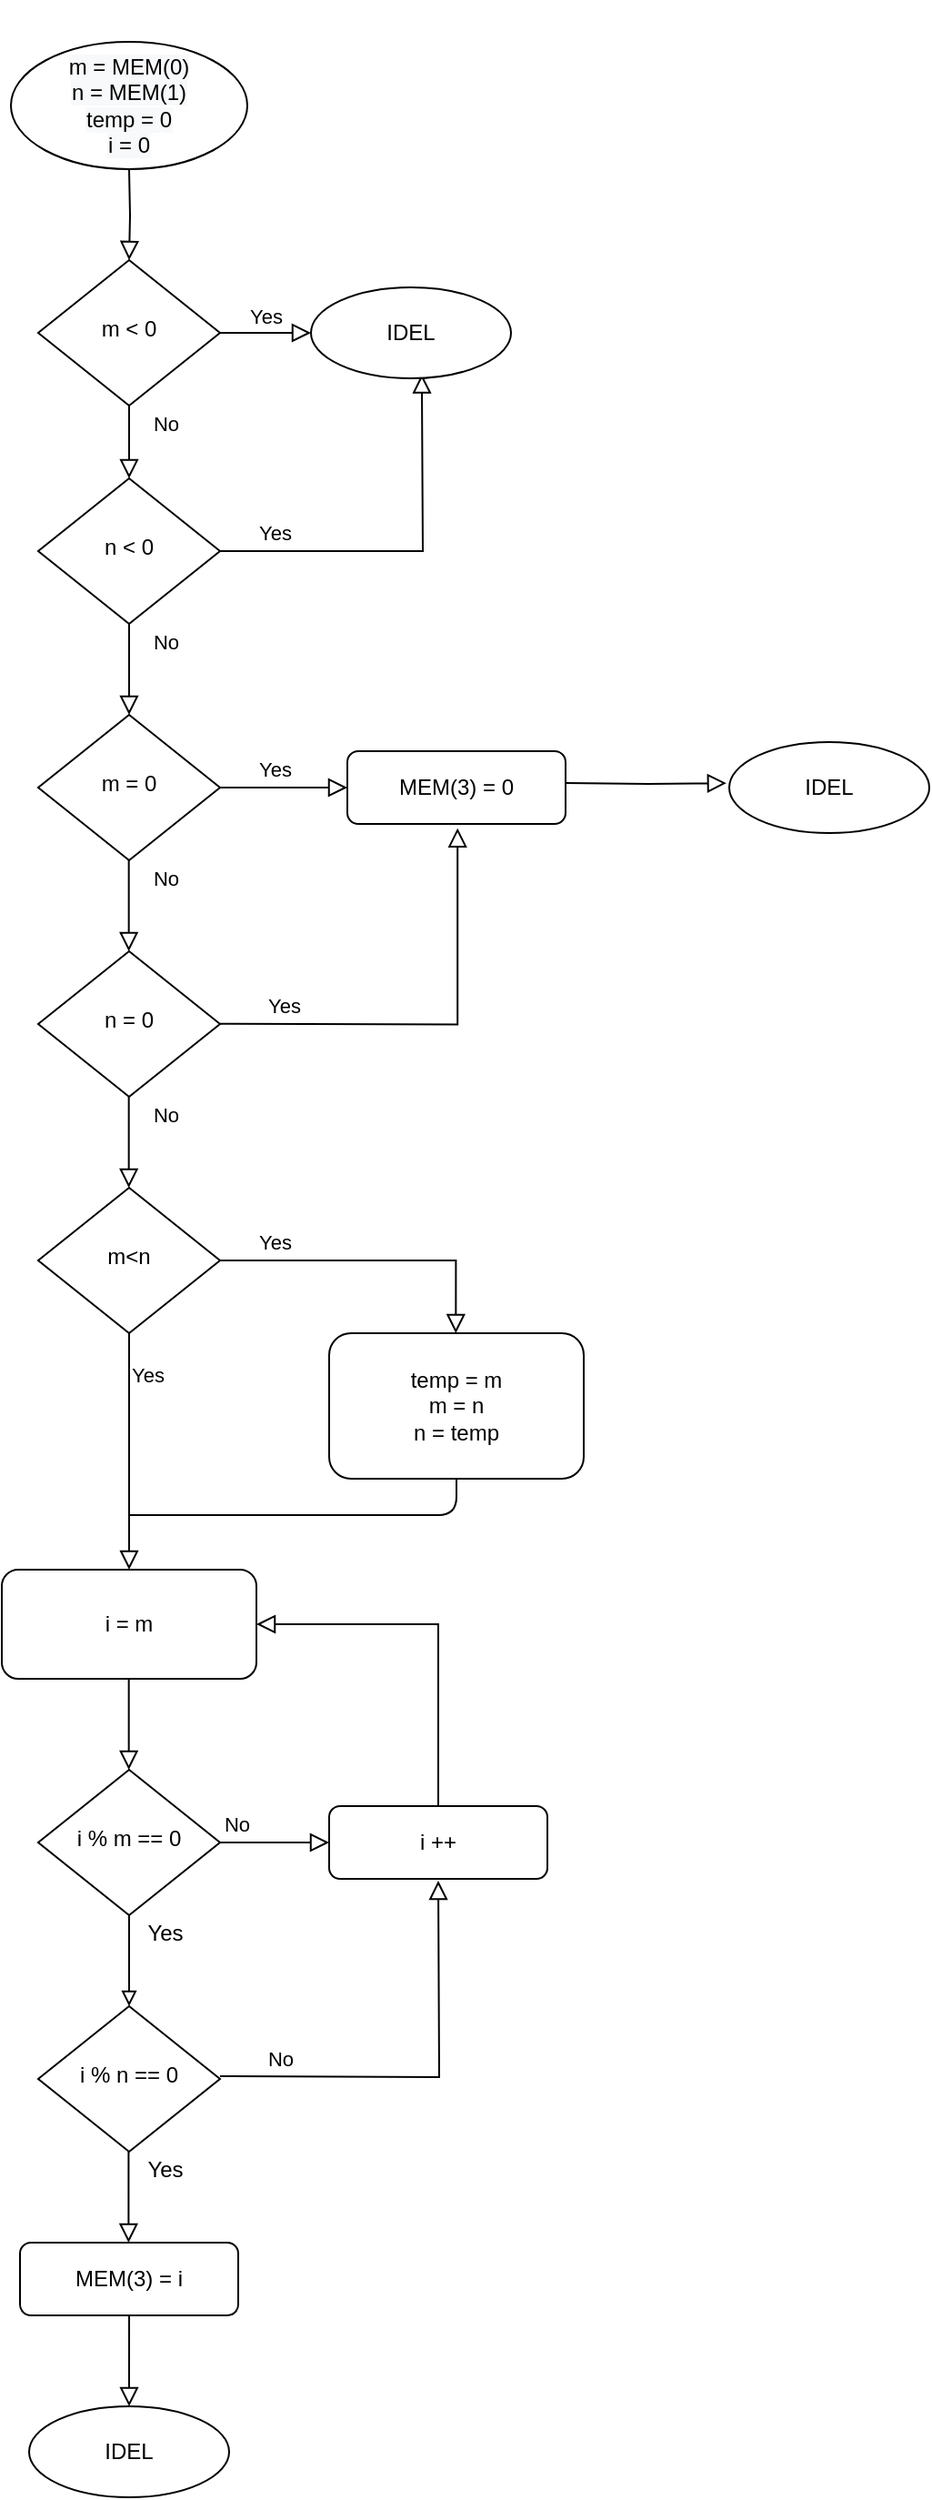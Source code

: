 <mxfile version="14.9.6" type="device"><diagram id="C5RBs43oDa-KdzZeNtuy" name="Page-1"><mxGraphModel dx="1766" dy="979" grid="1" gridSize="10" guides="1" tooltips="1" connect="1" arrows="1" fold="1" page="1" pageScale="1" pageWidth="827" pageHeight="1169" math="0" shadow="0"><root><mxCell id="WIyWlLk6GJQsqaUBKTNV-0"/><mxCell id="WIyWlLk6GJQsqaUBKTNV-1" parent="WIyWlLk6GJQsqaUBKTNV-0"/><mxCell id="WIyWlLk6GJQsqaUBKTNV-2" value="" style="rounded=0;html=1;jettySize=auto;orthogonalLoop=1;fontSize=11;endArrow=block;endFill=0;endSize=8;strokeWidth=1;shadow=0;labelBackgroundColor=none;edgeStyle=orthogonalEdgeStyle;" parent="WIyWlLk6GJQsqaUBKTNV-1" target="WIyWlLk6GJQsqaUBKTNV-6" edge="1"><mxGeometry relative="1" as="geometry"><mxPoint x="220" y="120" as="sourcePoint"/></mxGeometry></mxCell><mxCell id="WIyWlLk6GJQsqaUBKTNV-4" value="No" style="rounded=0;html=1;jettySize=auto;orthogonalLoop=1;fontSize=11;endArrow=block;endFill=0;endSize=8;strokeWidth=1;shadow=0;labelBackgroundColor=none;edgeStyle=orthogonalEdgeStyle;" parent="WIyWlLk6GJQsqaUBKTNV-1" source="WIyWlLk6GJQsqaUBKTNV-6" target="WIyWlLk6GJQsqaUBKTNV-10" edge="1"><mxGeometry x="-0.5" y="20" relative="1" as="geometry"><mxPoint as="offset"/></mxGeometry></mxCell><mxCell id="WIyWlLk6GJQsqaUBKTNV-5" value="Yes" style="edgeStyle=orthogonalEdgeStyle;rounded=0;html=1;jettySize=auto;orthogonalLoop=1;fontSize=11;endArrow=block;endFill=0;endSize=8;strokeWidth=1;shadow=0;labelBackgroundColor=none;" parent="WIyWlLk6GJQsqaUBKTNV-1" source="WIyWlLk6GJQsqaUBKTNV-6" edge="1"><mxGeometry y="10" relative="1" as="geometry"><mxPoint as="offset"/><mxPoint x="320" y="210" as="targetPoint"/></mxGeometry></mxCell><mxCell id="WIyWlLk6GJQsqaUBKTNV-6" value="m &amp;lt; 0" style="rhombus;whiteSpace=wrap;html=1;shadow=0;fontFamily=Helvetica;fontSize=12;align=center;strokeWidth=1;spacing=6;spacingTop=-4;" parent="WIyWlLk6GJQsqaUBKTNV-1" vertex="1"><mxGeometry x="170" y="170" width="100" height="80" as="geometry"/></mxCell><mxCell id="WIyWlLk6GJQsqaUBKTNV-8" value="No" style="rounded=0;html=1;jettySize=auto;orthogonalLoop=1;fontSize=11;endArrow=block;endFill=0;endSize=8;strokeWidth=1;shadow=0;labelBackgroundColor=none;edgeStyle=orthogonalEdgeStyle;" parent="WIyWlLk6GJQsqaUBKTNV-1" source="WIyWlLk6GJQsqaUBKTNV-10" edge="1"><mxGeometry x="-0.6" y="20" relative="1" as="geometry"><mxPoint as="offset"/><mxPoint x="220" y="420" as="targetPoint"/></mxGeometry></mxCell><mxCell id="WIyWlLk6GJQsqaUBKTNV-9" value="Yes" style="edgeStyle=orthogonalEdgeStyle;rounded=0;html=1;jettySize=auto;orthogonalLoop=1;fontSize=11;endArrow=block;endFill=0;endSize=8;strokeWidth=1;shadow=0;labelBackgroundColor=none;entryX=0.508;entryY=1.069;entryDx=0;entryDy=0;entryPerimeter=0;" parent="WIyWlLk6GJQsqaUBKTNV-1" source="WIyWlLk6GJQsqaUBKTNV-10" edge="1"><mxGeometry x="-0.712" y="10" relative="1" as="geometry"><mxPoint as="offset"/><mxPoint x="380.96" y="232.76" as="targetPoint"/></mxGeometry></mxCell><mxCell id="WIyWlLk6GJQsqaUBKTNV-10" value="n &amp;lt; 0" style="rhombus;whiteSpace=wrap;html=1;shadow=0;fontFamily=Helvetica;fontSize=12;align=center;strokeWidth=1;spacing=6;spacingTop=-4;" parent="WIyWlLk6GJQsqaUBKTNV-1" vertex="1"><mxGeometry x="170" y="290" width="100" height="80" as="geometry"/></mxCell><mxCell id="fnrGszW_w-Xiboz3VFIv-1" value="m = 0" style="rhombus;whiteSpace=wrap;html=1;shadow=0;fontFamily=Helvetica;fontSize=12;align=center;strokeWidth=1;spacing=6;spacingTop=-4;" vertex="1" parent="WIyWlLk6GJQsqaUBKTNV-1"><mxGeometry x="170" y="420" width="100" height="80" as="geometry"/></mxCell><mxCell id="fnrGszW_w-Xiboz3VFIv-2" value="n = 0" style="rhombus;whiteSpace=wrap;html=1;shadow=0;fontFamily=Helvetica;fontSize=12;align=center;strokeWidth=1;spacing=6;spacingTop=-4;" vertex="1" parent="WIyWlLk6GJQsqaUBKTNV-1"><mxGeometry x="170" y="550" width="100" height="80" as="geometry"/></mxCell><mxCell id="fnrGszW_w-Xiboz3VFIv-4" value="No" style="rounded=0;html=1;jettySize=auto;orthogonalLoop=1;fontSize=11;endArrow=block;endFill=0;endSize=8;strokeWidth=1;shadow=0;labelBackgroundColor=none;edgeStyle=orthogonalEdgeStyle;" edge="1" parent="WIyWlLk6GJQsqaUBKTNV-1"><mxGeometry x="-0.6" y="20" relative="1" as="geometry"><mxPoint as="offset"/><mxPoint x="219.83" y="500" as="sourcePoint"/><mxPoint x="219.83" y="550" as="targetPoint"/></mxGeometry></mxCell><mxCell id="fnrGszW_w-Xiboz3VFIv-5" value="MEM(3) = 0" style="rounded=1;whiteSpace=wrap;html=1;fontSize=12;glass=0;strokeWidth=1;shadow=0;" vertex="1" parent="WIyWlLk6GJQsqaUBKTNV-1"><mxGeometry x="340" y="440" width="120" height="40" as="geometry"/></mxCell><mxCell id="fnrGszW_w-Xiboz3VFIv-6" value="Yes" style="edgeStyle=orthogonalEdgeStyle;rounded=0;html=1;jettySize=auto;orthogonalLoop=1;fontSize=11;endArrow=block;endFill=0;endSize=8;strokeWidth=1;shadow=0;labelBackgroundColor=none;exitX=1;exitY=0.5;exitDx=0;exitDy=0;" edge="1" parent="WIyWlLk6GJQsqaUBKTNV-1" source="fnrGszW_w-Xiboz3VFIv-1"><mxGeometry x="-0.143" y="10" relative="1" as="geometry"><mxPoint as="offset"/><mxPoint x="290" y="407.24" as="sourcePoint"/><mxPoint x="340" y="460" as="targetPoint"/></mxGeometry></mxCell><mxCell id="fnrGszW_w-Xiboz3VFIv-7" value="Yes" style="edgeStyle=orthogonalEdgeStyle;rounded=0;html=1;jettySize=auto;orthogonalLoop=1;fontSize=11;endArrow=block;endFill=0;endSize=8;strokeWidth=1;shadow=0;labelBackgroundColor=none;exitX=1;exitY=0.5;exitDx=0;exitDy=0;entryX=0.505;entryY=1.058;entryDx=0;entryDy=0;entryPerimeter=0;" edge="1" parent="WIyWlLk6GJQsqaUBKTNV-1" target="fnrGszW_w-Xiboz3VFIv-5"><mxGeometry x="-0.712" y="10" relative="1" as="geometry"><mxPoint as="offset"/><mxPoint x="270" y="589.83" as="sourcePoint"/><mxPoint x="340" y="589.83" as="targetPoint"/></mxGeometry></mxCell><mxCell id="fnrGszW_w-Xiboz3VFIv-8" value="m&amp;lt;n" style="rhombus;whiteSpace=wrap;html=1;shadow=0;fontFamily=Helvetica;fontSize=12;align=center;strokeWidth=1;spacing=6;spacingTop=-4;" vertex="1" parent="WIyWlLk6GJQsqaUBKTNV-1"><mxGeometry x="170" y="680" width="100" height="80" as="geometry"/></mxCell><mxCell id="fnrGszW_w-Xiboz3VFIv-9" value="No" style="rounded=0;html=1;jettySize=auto;orthogonalLoop=1;fontSize=11;endArrow=block;endFill=0;endSize=8;strokeWidth=1;shadow=0;labelBackgroundColor=none;edgeStyle=orthogonalEdgeStyle;" edge="1" parent="WIyWlLk6GJQsqaUBKTNV-1"><mxGeometry x="-0.6" y="20" relative="1" as="geometry"><mxPoint as="offset"/><mxPoint x="219.83" y="630" as="sourcePoint"/><mxPoint x="219.83" y="680" as="targetPoint"/></mxGeometry></mxCell><mxCell id="fnrGszW_w-Xiboz3VFIv-11" value="temp = m&lt;br&gt;m = n&lt;br&gt;n = temp" style="rounded=1;whiteSpace=wrap;html=1;fontSize=12;glass=0;strokeWidth=1;shadow=0;" vertex="1" parent="WIyWlLk6GJQsqaUBKTNV-1"><mxGeometry x="330" y="760" width="140" height="80" as="geometry"/></mxCell><mxCell id="fnrGszW_w-Xiboz3VFIv-14" value="&#10;&#10;&lt;span style=&quot;color: rgb(0, 0, 0); font-family: helvetica; font-size: 12px; font-style: normal; font-weight: 400; letter-spacing: normal; text-align: center; text-indent: 0px; text-transform: none; word-spacing: 0px; background-color: rgb(248, 249, 250);&quot;&gt;m = MEM(0)&lt;/span&gt;&lt;br style=&quot;color: rgb(0, 0, 0); font-family: helvetica; font-size: 12px; font-style: normal; font-weight: 400; letter-spacing: normal; text-align: center; text-indent: 0px; text-transform: none; word-spacing: 0px; background-color: rgb(248, 249, 250);&quot;&gt;&lt;span style=&quot;color: rgb(0, 0, 0); font-family: helvetica; font-size: 12px; font-style: normal; font-weight: 400; letter-spacing: normal; text-align: center; text-indent: 0px; text-transform: none; word-spacing: 0px; background-color: rgb(248, 249, 250);&quot;&gt;n = MEM(1)&lt;/span&gt;&lt;br style=&quot;color: rgb(0, 0, 0); font-family: helvetica; font-size: 12px; font-style: normal; font-weight: 400; letter-spacing: normal; text-align: center; text-indent: 0px; text-transform: none; word-spacing: 0px; background-color: rgb(248, 249, 250);&quot;&gt;&lt;span style=&quot;color: rgb(0, 0, 0); font-family: helvetica; font-size: 12px; font-style: normal; font-weight: 400; letter-spacing: normal; text-align: center; text-indent: 0px; text-transform: none; word-spacing: 0px; background-color: rgb(248, 249, 250);&quot;&gt;temp = 0&lt;/span&gt;&lt;br style=&quot;color: rgb(0, 0, 0); font-family: helvetica; font-size: 12px; font-style: normal; font-weight: 400; letter-spacing: normal; text-align: center; text-indent: 0px; text-transform: none; word-spacing: 0px; background-color: rgb(248, 249, 250);&quot;&gt;&lt;span style=&quot;color: rgb(0, 0, 0); font-family: helvetica; font-size: 12px; font-style: normal; font-weight: 400; letter-spacing: normal; text-align: center; text-indent: 0px; text-transform: none; word-spacing: 0px; background-color: rgb(248, 249, 250);&quot;&gt;i = 0&lt;/span&gt;&#10;&#10;" style="strokeWidth=1;html=1;shape=mxgraph.flowchart.start_1;whiteSpace=wrap;" vertex="1" parent="WIyWlLk6GJQsqaUBKTNV-1"><mxGeometry x="155" y="50" width="130" height="70" as="geometry"/></mxCell><mxCell id="fnrGszW_w-Xiboz3VFIv-16" value="Yes" style="rounded=0;html=1;jettySize=auto;orthogonalLoop=1;fontSize=11;endArrow=block;endFill=0;endSize=8;strokeWidth=1;shadow=0;labelBackgroundColor=none;edgeStyle=orthogonalEdgeStyle;exitX=1;exitY=0.5;exitDx=0;exitDy=0;" edge="1" parent="WIyWlLk6GJQsqaUBKTNV-1" source="fnrGszW_w-Xiboz3VFIv-8"><mxGeometry x="-0.646" y="10" relative="1" as="geometry"><mxPoint as="offset"/><mxPoint x="399.66" y="710.0" as="sourcePoint"/><mxPoint x="399.66" y="760.0" as="targetPoint"/><Array as="points"><mxPoint x="400" y="720"/></Array></mxGeometry></mxCell><mxCell id="fnrGszW_w-Xiboz3VFIv-17" value="i = m" style="rounded=1;whiteSpace=wrap;html=1;fontSize=12;glass=0;strokeWidth=1;shadow=0;" vertex="1" parent="WIyWlLk6GJQsqaUBKTNV-1"><mxGeometry x="150" y="890" width="140" height="60" as="geometry"/></mxCell><mxCell id="fnrGszW_w-Xiboz3VFIv-18" value="Yes" style="rounded=0;html=1;jettySize=auto;orthogonalLoop=1;fontSize=11;endArrow=block;endFill=0;endSize=8;strokeWidth=1;shadow=0;labelBackgroundColor=none;edgeStyle=orthogonalEdgeStyle;exitX=1;exitY=0.5;exitDx=0;exitDy=0;entryX=0.5;entryY=0;entryDx=0;entryDy=0;" edge="1" parent="WIyWlLk6GJQsqaUBKTNV-1" target="fnrGszW_w-Xiboz3VFIv-17"><mxGeometry x="-0.646" y="10" relative="1" as="geometry"><mxPoint as="offset"/><mxPoint x="220" y="760" as="sourcePoint"/><mxPoint x="260" y="850" as="targetPoint"/><Array as="points"><mxPoint x="220" y="890"/></Array></mxGeometry></mxCell><mxCell id="fnrGszW_w-Xiboz3VFIv-21" value="" style="endArrow=none;html=1;entryX=0.5;entryY=1;entryDx=0;entryDy=0;" edge="1" parent="WIyWlLk6GJQsqaUBKTNV-1" target="fnrGszW_w-Xiboz3VFIv-11"><mxGeometry width="50" height="50" relative="1" as="geometry"><mxPoint x="220" y="860" as="sourcePoint"/><mxPoint x="240" y="790" as="targetPoint"/><Array as="points"><mxPoint x="400" y="860"/></Array></mxGeometry></mxCell><mxCell id="fnrGszW_w-Xiboz3VFIv-33" value="" style="edgeStyle=orthogonalEdgeStyle;rounded=0;orthogonalLoop=1;jettySize=auto;html=1;endArrow=block;endFill=0;" edge="1" parent="WIyWlLk6GJQsqaUBKTNV-1" source="fnrGszW_w-Xiboz3VFIv-22" target="fnrGszW_w-Xiboz3VFIv-27"><mxGeometry relative="1" as="geometry"/></mxCell><mxCell id="fnrGszW_w-Xiboz3VFIv-22" value="i % m == 0" style="rhombus;whiteSpace=wrap;html=1;shadow=0;fontFamily=Helvetica;fontSize=12;align=center;strokeWidth=1;spacing=6;spacingTop=-4;" vertex="1" parent="WIyWlLk6GJQsqaUBKTNV-1"><mxGeometry x="170" y="1000" width="100" height="80" as="geometry"/></mxCell><mxCell id="fnrGszW_w-Xiboz3VFIv-23" value="" style="rounded=0;html=1;jettySize=auto;orthogonalLoop=1;fontSize=11;endArrow=block;endFill=0;endSize=8;strokeWidth=1;shadow=0;labelBackgroundColor=none;edgeStyle=orthogonalEdgeStyle;" edge="1" parent="WIyWlLk6GJQsqaUBKTNV-1"><mxGeometry x="-0.6" y="20" relative="1" as="geometry"><mxPoint as="offset"/><mxPoint x="219.83" y="950" as="sourcePoint"/><mxPoint x="219.83" y="1000" as="targetPoint"/></mxGeometry></mxCell><mxCell id="fnrGszW_w-Xiboz3VFIv-27" value="i % n == 0" style="rhombus;whiteSpace=wrap;html=1;shadow=0;fontFamily=Helvetica;fontSize=12;align=center;strokeWidth=1;spacing=6;spacingTop=-4;" vertex="1" parent="WIyWlLk6GJQsqaUBKTNV-1"><mxGeometry x="170" y="1130" width="100" height="80" as="geometry"/></mxCell><mxCell id="fnrGszW_w-Xiboz3VFIv-28" value="MEM(3) = i" style="rounded=1;whiteSpace=wrap;html=1;fontSize=12;glass=0;strokeWidth=1;shadow=0;" vertex="1" parent="WIyWlLk6GJQsqaUBKTNV-1"><mxGeometry x="160" y="1260" width="120" height="40" as="geometry"/></mxCell><mxCell id="fnrGszW_w-Xiboz3VFIv-29" value="" style="rounded=0;html=1;jettySize=auto;orthogonalLoop=1;fontSize=11;endArrow=block;endFill=0;endSize=8;strokeWidth=1;shadow=0;labelBackgroundColor=none;edgeStyle=orthogonalEdgeStyle;" edge="1" parent="WIyWlLk6GJQsqaUBKTNV-1"><mxGeometry x="-0.6" y="20" relative="1" as="geometry"><mxPoint as="offset"/><mxPoint x="219.71" y="1210" as="sourcePoint"/><mxPoint x="219.71" y="1260" as="targetPoint"/><Array as="points"><mxPoint x="219.94" y="1250"/><mxPoint x="219.94" y="1250"/></Array></mxGeometry></mxCell><mxCell id="fnrGszW_w-Xiboz3VFIv-31" value="i ++" style="rounded=1;whiteSpace=wrap;html=1;fontSize=12;glass=0;strokeWidth=1;shadow=0;" vertex="1" parent="WIyWlLk6GJQsqaUBKTNV-1"><mxGeometry x="330" y="1020" width="120" height="40" as="geometry"/></mxCell><mxCell id="fnrGszW_w-Xiboz3VFIv-34" value="Yes" style="text;html=1;strokeColor=none;fillColor=none;align=center;verticalAlign=middle;whiteSpace=wrap;rounded=0;" vertex="1" parent="WIyWlLk6GJQsqaUBKTNV-1"><mxGeometry x="220" y="1080" width="40" height="20" as="geometry"/></mxCell><mxCell id="fnrGszW_w-Xiboz3VFIv-35" value="Yes" style="text;html=1;strokeColor=none;fillColor=none;align=center;verticalAlign=middle;whiteSpace=wrap;rounded=0;" vertex="1" parent="WIyWlLk6GJQsqaUBKTNV-1"><mxGeometry x="220" y="1210" width="40" height="20" as="geometry"/></mxCell><mxCell id="fnrGszW_w-Xiboz3VFIv-36" value="No" style="edgeStyle=orthogonalEdgeStyle;rounded=0;html=1;jettySize=auto;orthogonalLoop=1;fontSize=11;endArrow=block;endFill=0;endSize=8;strokeWidth=1;shadow=0;labelBackgroundColor=none;exitX=1;exitY=0.5;exitDx=0;exitDy=0;" edge="1" parent="WIyWlLk6GJQsqaUBKTNV-1"><mxGeometry x="-0.712" y="10" relative="1" as="geometry"><mxPoint as="offset"/><mxPoint x="270.0" y="1168.51" as="sourcePoint"/><mxPoint x="390" y="1061" as="targetPoint"/></mxGeometry></mxCell><mxCell id="fnrGszW_w-Xiboz3VFIv-37" value="No" style="edgeStyle=orthogonalEdgeStyle;rounded=0;html=1;jettySize=auto;orthogonalLoop=1;fontSize=11;endArrow=block;endFill=0;endSize=8;strokeWidth=1;shadow=0;labelBackgroundColor=none;" edge="1" parent="WIyWlLk6GJQsqaUBKTNV-1" source="fnrGszW_w-Xiboz3VFIv-22"><mxGeometry x="-0.712" y="10" relative="1" as="geometry"><mxPoint as="offset"/><mxPoint x="280.0" y="1178.51" as="sourcePoint"/><mxPoint x="330" y="1040" as="targetPoint"/></mxGeometry></mxCell><mxCell id="fnrGszW_w-Xiboz3VFIv-38" value="" style="edgeStyle=orthogonalEdgeStyle;rounded=0;html=1;jettySize=auto;orthogonalLoop=1;fontSize=11;endArrow=block;endFill=0;endSize=8;strokeWidth=1;shadow=0;labelBackgroundColor=none;exitX=0.5;exitY=0;exitDx=0;exitDy=0;entryX=1;entryY=0.5;entryDx=0;entryDy=0;" edge="1" parent="WIyWlLk6GJQsqaUBKTNV-1" source="fnrGszW_w-Xiboz3VFIv-31" target="fnrGszW_w-Xiboz3VFIv-17"><mxGeometry x="-0.712" y="10" relative="1" as="geometry"><mxPoint as="offset"/><mxPoint x="340.0" y="973.75" as="sourcePoint"/><mxPoint x="460" y="866.24" as="targetPoint"/></mxGeometry></mxCell><mxCell id="fnrGszW_w-Xiboz3VFIv-40" value="IDEL" style="strokeWidth=1;html=1;shape=mxgraph.flowchart.start_1;whiteSpace=wrap;" vertex="1" parent="WIyWlLk6GJQsqaUBKTNV-1"><mxGeometry x="320" y="185" width="110" height="50" as="geometry"/></mxCell><mxCell id="fnrGszW_w-Xiboz3VFIv-41" value="IDEL" style="strokeWidth=1;html=1;shape=mxgraph.flowchart.start_1;whiteSpace=wrap;" vertex="1" parent="WIyWlLk6GJQsqaUBKTNV-1"><mxGeometry x="165" y="1350" width="110" height="50" as="geometry"/></mxCell><mxCell id="fnrGszW_w-Xiboz3VFIv-42" value="IDEL" style="strokeWidth=1;html=1;shape=mxgraph.flowchart.start_1;whiteSpace=wrap;" vertex="1" parent="WIyWlLk6GJQsqaUBKTNV-1"><mxGeometry x="550" y="435" width="110" height="50" as="geometry"/></mxCell><mxCell id="fnrGszW_w-Xiboz3VFIv-43" value="" style="edgeStyle=orthogonalEdgeStyle;rounded=0;html=1;jettySize=auto;orthogonalLoop=1;fontSize=11;endArrow=block;endFill=0;endSize=8;strokeWidth=1;shadow=0;labelBackgroundColor=none;exitX=1;exitY=0.5;exitDx=0;exitDy=0;entryX=-0.014;entryY=0.452;entryDx=0;entryDy=0;entryPerimeter=0;" edge="1" parent="WIyWlLk6GJQsqaUBKTNV-1" target="fnrGszW_w-Xiboz3VFIv-42"><mxGeometry x="-0.712" y="10" relative="1" as="geometry"><mxPoint as="offset"/><mxPoint x="460" y="457.51" as="sourcePoint"/><mxPoint x="510" y="458" as="targetPoint"/></mxGeometry></mxCell><mxCell id="fnrGszW_w-Xiboz3VFIv-44" value="" style="rounded=0;html=1;jettySize=auto;orthogonalLoop=1;fontSize=11;endArrow=block;endFill=0;endSize=8;strokeWidth=1;shadow=0;labelBackgroundColor=none;edgeStyle=orthogonalEdgeStyle;" edge="1" parent="WIyWlLk6GJQsqaUBKTNV-1"><mxGeometry x="-0.6" y="20" relative="1" as="geometry"><mxPoint as="offset"/><mxPoint x="220.02" y="1300" as="sourcePoint"/><mxPoint x="220.02" y="1350" as="targetPoint"/><Array as="points"><mxPoint x="220.25" y="1340"/><mxPoint x="220.25" y="1340"/></Array></mxGeometry></mxCell></root></mxGraphModel></diagram></mxfile>